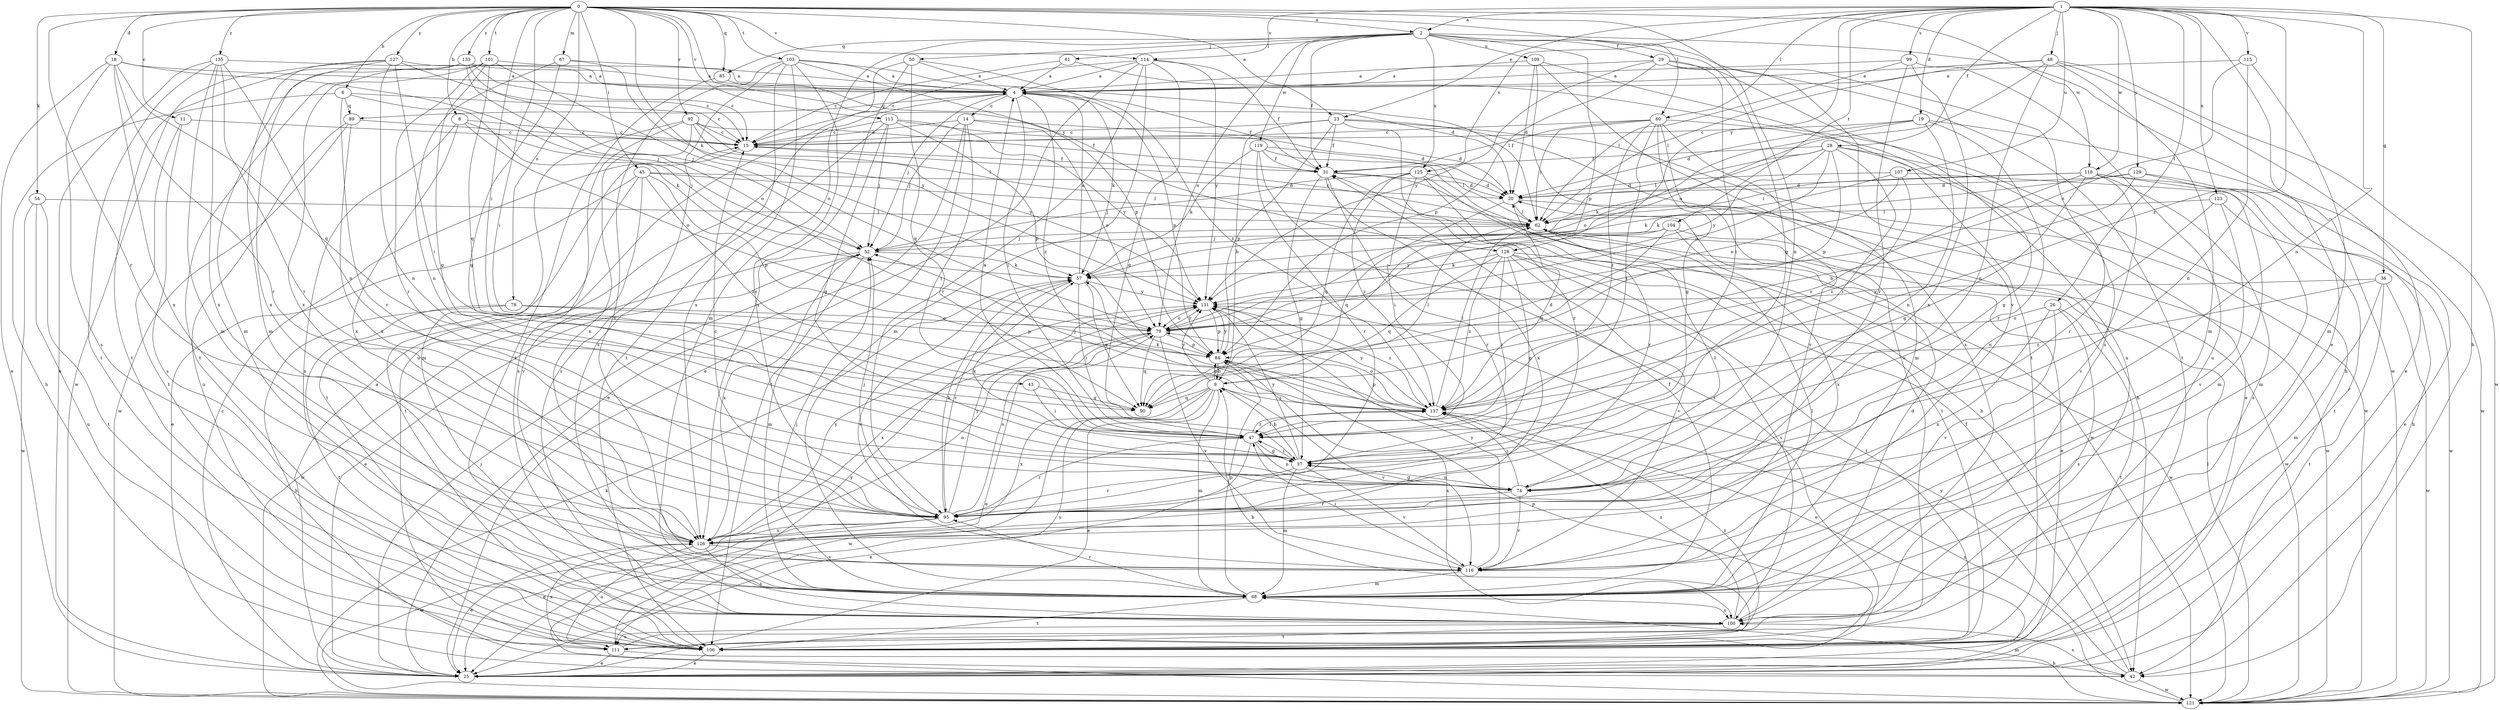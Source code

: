 strict digraph  {
0;
1;
2;
4;
6;
8;
9;
11;
14;
15;
18;
19;
20;
23;
25;
26;
28;
29;
31;
36;
37;
42;
43;
45;
47;
48;
50;
52;
54;
57;
60;
61;
62;
67;
68;
74;
78;
79;
84;
85;
89;
90;
92;
95;
99;
100;
101;
103;
104;
106;
107;
109;
111;
113;
114;
115;
116;
118;
119;
121;
123;
125;
126;
127;
128;
129;
131;
133;
135;
137;
0 -> 2  [label=a];
0 -> 6  [label=b];
0 -> 8  [label=b];
0 -> 11  [label=c];
0 -> 18  [label=d];
0 -> 23  [label=e];
0 -> 43  [label=i];
0 -> 45  [label=i];
0 -> 47  [label=i];
0 -> 54  [label=k];
0 -> 57  [label=k];
0 -> 60  [label=l];
0 -> 67  [label=m];
0 -> 74  [label=n];
0 -> 78  [label=o];
0 -> 85  [label=q];
0 -> 92  [label=r];
0 -> 95  [label=r];
0 -> 101  [label=t];
0 -> 103  [label=t];
0 -> 113  [label=v];
0 -> 114  [label=v];
0 -> 118  [label=w];
0 -> 127  [label=y];
0 -> 128  [label=y];
0 -> 133  [label=z];
0 -> 135  [label=z];
1 -> 2  [label=a];
1 -> 19  [label=d];
1 -> 23  [label=e];
1 -> 25  [label=e];
1 -> 26  [label=f];
1 -> 28  [label=f];
1 -> 36  [label=g];
1 -> 42  [label=h];
1 -> 48  [label=j];
1 -> 60  [label=l];
1 -> 74  [label=n];
1 -> 99  [label=s];
1 -> 104  [label=t];
1 -> 107  [label=u];
1 -> 114  [label=v];
1 -> 115  [label=v];
1 -> 118  [label=w];
1 -> 123  [label=x];
1 -> 125  [label=x];
1 -> 128  [label=y];
1 -> 129  [label=y];
1 -> 137  [label=z];
2 -> 29  [label=f];
2 -> 31  [label=f];
2 -> 37  [label=g];
2 -> 50  [label=j];
2 -> 61  [label=l];
2 -> 68  [label=m];
2 -> 79  [label=o];
2 -> 84  [label=p];
2 -> 85  [label=q];
2 -> 109  [label=u];
2 -> 116  [label=v];
2 -> 119  [label=w];
2 -> 121  [label=w];
2 -> 125  [label=x];
4 -> 14  [label=c];
4 -> 31  [label=f];
4 -> 47  [label=i];
4 -> 52  [label=j];
4 -> 57  [label=k];
4 -> 84  [label=p];
4 -> 89  [label=q];
4 -> 137  [label=z];
6 -> 15  [label=c];
6 -> 42  [label=h];
6 -> 57  [label=k];
6 -> 89  [label=q];
6 -> 95  [label=r];
8 -> 15  [label=c];
8 -> 52  [label=j];
8 -> 79  [label=o];
8 -> 100  [label=s];
8 -> 126  [label=x];
9 -> 25  [label=e];
9 -> 62  [label=l];
9 -> 68  [label=m];
9 -> 84  [label=p];
9 -> 90  [label=q];
9 -> 111  [label=u];
9 -> 116  [label=v];
9 -> 121  [label=w];
9 -> 126  [label=x];
9 -> 131  [label=y];
9 -> 137  [label=z];
11 -> 15  [label=c];
11 -> 100  [label=s];
11 -> 106  [label=t];
14 -> 15  [label=c];
14 -> 20  [label=d];
14 -> 25  [label=e];
14 -> 47  [label=i];
14 -> 52  [label=j];
14 -> 79  [label=o];
14 -> 106  [label=t];
15 -> 31  [label=f];
15 -> 106  [label=t];
18 -> 4  [label=a];
18 -> 25  [label=e];
18 -> 52  [label=j];
18 -> 90  [label=q];
18 -> 95  [label=r];
18 -> 100  [label=s];
18 -> 126  [label=x];
19 -> 15  [label=c];
19 -> 20  [label=d];
19 -> 74  [label=n];
19 -> 79  [label=o];
19 -> 95  [label=r];
19 -> 121  [label=w];
20 -> 62  [label=l];
20 -> 90  [label=q];
20 -> 121  [label=w];
23 -> 9  [label=b];
23 -> 15  [label=c];
23 -> 31  [label=f];
23 -> 42  [label=h];
23 -> 84  [label=p];
23 -> 95  [label=r];
23 -> 121  [label=w];
25 -> 4  [label=a];
25 -> 15  [label=c];
25 -> 52  [label=j];
26 -> 79  [label=o];
26 -> 100  [label=s];
26 -> 106  [label=t];
26 -> 116  [label=v];
26 -> 126  [label=x];
28 -> 31  [label=f];
28 -> 37  [label=g];
28 -> 47  [label=i];
28 -> 57  [label=k];
28 -> 62  [label=l];
28 -> 79  [label=o];
28 -> 84  [label=p];
28 -> 95  [label=r];
28 -> 131  [label=y];
29 -> 4  [label=a];
29 -> 47  [label=i];
29 -> 84  [label=p];
29 -> 100  [label=s];
29 -> 106  [label=t];
29 -> 111  [label=u];
29 -> 131  [label=y];
31 -> 20  [label=d];
31 -> 37  [label=g];
31 -> 95  [label=r];
31 -> 121  [label=w];
31 -> 126  [label=x];
36 -> 68  [label=m];
36 -> 106  [label=t];
36 -> 121  [label=w];
36 -> 131  [label=y];
36 -> 137  [label=z];
37 -> 9  [label=b];
37 -> 47  [label=i];
37 -> 57  [label=k];
37 -> 68  [label=m];
37 -> 74  [label=n];
37 -> 95  [label=r];
37 -> 116  [label=v];
37 -> 131  [label=y];
42 -> 31  [label=f];
42 -> 100  [label=s];
42 -> 121  [label=w];
42 -> 131  [label=y];
43 -> 47  [label=i];
43 -> 90  [label=q];
45 -> 20  [label=d];
45 -> 25  [label=e];
45 -> 62  [label=l];
45 -> 84  [label=p];
45 -> 106  [label=t];
45 -> 116  [label=v];
45 -> 137  [label=z];
47 -> 4  [label=a];
47 -> 25  [label=e];
47 -> 37  [label=g];
47 -> 74  [label=n];
47 -> 95  [label=r];
47 -> 137  [label=z];
48 -> 4  [label=a];
48 -> 25  [label=e];
48 -> 62  [label=l];
48 -> 68  [label=m];
48 -> 74  [label=n];
48 -> 79  [label=o];
48 -> 121  [label=w];
50 -> 4  [label=a];
50 -> 90  [label=q];
50 -> 111  [label=u];
50 -> 126  [label=x];
50 -> 137  [label=z];
52 -> 25  [label=e];
52 -> 57  [label=k];
52 -> 68  [label=m];
52 -> 121  [label=w];
52 -> 126  [label=x];
54 -> 62  [label=l];
54 -> 106  [label=t];
54 -> 111  [label=u];
54 -> 121  [label=w];
57 -> 4  [label=a];
57 -> 47  [label=i];
57 -> 90  [label=q];
57 -> 95  [label=r];
57 -> 116  [label=v];
57 -> 131  [label=y];
60 -> 15  [label=c];
60 -> 25  [label=e];
60 -> 31  [label=f];
60 -> 37  [label=g];
60 -> 47  [label=i];
60 -> 62  [label=l];
60 -> 68  [label=m];
60 -> 116  [label=v];
60 -> 137  [label=z];
61 -> 4  [label=a];
61 -> 15  [label=c];
61 -> 42  [label=h];
62 -> 15  [label=c];
62 -> 25  [label=e];
62 -> 52  [label=j];
67 -> 4  [label=a];
67 -> 37  [label=g];
67 -> 74  [label=n];
67 -> 131  [label=y];
68 -> 31  [label=f];
68 -> 52  [label=j];
68 -> 62  [label=l];
68 -> 84  [label=p];
68 -> 95  [label=r];
68 -> 100  [label=s];
68 -> 106  [label=t];
74 -> 37  [label=g];
74 -> 62  [label=l];
74 -> 95  [label=r];
74 -> 116  [label=v];
74 -> 137  [label=z];
78 -> 42  [label=h];
78 -> 79  [label=o];
78 -> 84  [label=p];
78 -> 106  [label=t];
79 -> 25  [label=e];
79 -> 84  [label=p];
79 -> 90  [label=q];
79 -> 116  [label=v];
79 -> 126  [label=x];
79 -> 131  [label=y];
84 -> 9  [label=b];
84 -> 25  [label=e];
84 -> 100  [label=s];
84 -> 131  [label=y];
85 -> 20  [label=d];
85 -> 106  [label=t];
89 -> 15  [label=c];
89 -> 111  [label=u];
89 -> 121  [label=w];
89 -> 126  [label=x];
92 -> 15  [label=c];
92 -> 31  [label=f];
92 -> 62  [label=l];
92 -> 68  [label=m];
92 -> 100  [label=s];
92 -> 126  [label=x];
92 -> 131  [label=y];
95 -> 15  [label=c];
95 -> 25  [label=e];
95 -> 52  [label=j];
95 -> 57  [label=k];
95 -> 79  [label=o];
95 -> 121  [label=w];
95 -> 126  [label=x];
95 -> 131  [label=y];
99 -> 4  [label=a];
99 -> 62  [label=l];
99 -> 95  [label=r];
99 -> 111  [label=u];
99 -> 126  [label=x];
100 -> 20  [label=d];
100 -> 106  [label=t];
100 -> 111  [label=u];
100 -> 137  [label=z];
101 -> 4  [label=a];
101 -> 37  [label=g];
101 -> 79  [label=o];
101 -> 90  [label=q];
101 -> 95  [label=r];
101 -> 106  [label=t];
101 -> 126  [label=x];
103 -> 4  [label=a];
103 -> 62  [label=l];
103 -> 84  [label=p];
103 -> 95  [label=r];
103 -> 100  [label=s];
103 -> 106  [label=t];
103 -> 116  [label=v];
103 -> 126  [label=x];
104 -> 52  [label=j];
104 -> 90  [label=q];
104 -> 121  [label=w];
104 -> 126  [label=x];
104 -> 131  [label=y];
106 -> 9  [label=b];
106 -> 25  [label=e];
106 -> 84  [label=p];
107 -> 20  [label=d];
107 -> 57  [label=k];
107 -> 68  [label=m];
107 -> 79  [label=o];
107 -> 137  [label=z];
109 -> 4  [label=a];
109 -> 20  [label=d];
109 -> 100  [label=s];
109 -> 106  [label=t];
109 -> 111  [label=u];
111 -> 25  [label=e];
111 -> 42  [label=h];
111 -> 126  [label=x];
111 -> 131  [label=y];
111 -> 137  [label=z];
113 -> 15  [label=c];
113 -> 20  [label=d];
113 -> 37  [label=g];
113 -> 52  [label=j];
113 -> 84  [label=p];
113 -> 100  [label=s];
113 -> 131  [label=y];
114 -> 4  [label=a];
114 -> 15  [label=c];
114 -> 25  [label=e];
114 -> 31  [label=f];
114 -> 37  [label=g];
114 -> 68  [label=m];
114 -> 95  [label=r];
114 -> 131  [label=y];
115 -> 4  [label=a];
115 -> 68  [label=m];
115 -> 74  [label=n];
115 -> 79  [label=o];
116 -> 47  [label=i];
116 -> 68  [label=m];
116 -> 131  [label=y];
118 -> 20  [label=d];
118 -> 37  [label=g];
118 -> 42  [label=h];
118 -> 62  [label=l];
118 -> 100  [label=s];
118 -> 106  [label=t];
118 -> 116  [label=v];
118 -> 137  [label=z];
119 -> 31  [label=f];
119 -> 42  [label=h];
119 -> 57  [label=k];
119 -> 62  [label=l];
119 -> 95  [label=r];
119 -> 106  [label=t];
121 -> 57  [label=k];
121 -> 62  [label=l];
121 -> 68  [label=m];
121 -> 137  [label=z];
123 -> 62  [label=l];
123 -> 74  [label=n];
123 -> 116  [label=v];
123 -> 121  [label=w];
125 -> 20  [label=d];
125 -> 47  [label=i];
125 -> 52  [label=j];
125 -> 90  [label=q];
125 -> 95  [label=r];
125 -> 106  [label=t];
125 -> 137  [label=z];
126 -> 25  [label=e];
126 -> 79  [label=o];
126 -> 100  [label=s];
126 -> 111  [label=u];
126 -> 116  [label=v];
126 -> 131  [label=y];
127 -> 4  [label=a];
127 -> 15  [label=c];
127 -> 47  [label=i];
127 -> 68  [label=m];
127 -> 74  [label=n];
127 -> 121  [label=w];
127 -> 126  [label=x];
128 -> 37  [label=g];
128 -> 47  [label=i];
128 -> 57  [label=k];
128 -> 90  [label=q];
128 -> 100  [label=s];
128 -> 106  [label=t];
128 -> 116  [label=v];
128 -> 121  [label=w];
128 -> 137  [label=z];
129 -> 9  [label=b];
129 -> 20  [label=d];
129 -> 25  [label=e];
129 -> 57  [label=k];
129 -> 68  [label=m];
131 -> 79  [label=o];
131 -> 84  [label=p];
131 -> 137  [label=z];
133 -> 4  [label=a];
133 -> 15  [label=c];
133 -> 52  [label=j];
133 -> 68  [label=m];
133 -> 79  [label=o];
133 -> 106  [label=t];
135 -> 4  [label=a];
135 -> 25  [label=e];
135 -> 68  [label=m];
135 -> 74  [label=n];
135 -> 95  [label=r];
135 -> 106  [label=t];
135 -> 126  [label=x];
137 -> 20  [label=d];
137 -> 47  [label=i];
137 -> 52  [label=j];
137 -> 57  [label=k];
137 -> 62  [label=l];
137 -> 79  [label=o];
137 -> 84  [label=p];
137 -> 131  [label=y];
}
